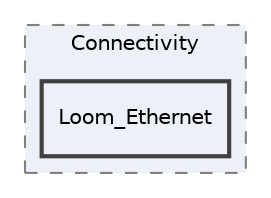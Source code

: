 digraph "src/Internet/Connectivity/Loom_Ethernet"
{
 // LATEX_PDF_SIZE
  edge [fontname="Helvetica",fontsize="10",labelfontname="Helvetica",labelfontsize="10"];
  node [fontname="Helvetica",fontsize="10",shape=record];
  compound=true
  subgraph clusterdir_2db53f29e3207fc442c88818d8da3de8 {
    graph [ bgcolor="#edf0f7", pencolor="grey50", style="filled,dashed,", label="Connectivity", fontname="Helvetica", fontsize="10", URL="dir_2db53f29e3207fc442c88818d8da3de8.html"]
  dir_919fbbc6d460e0f8b944249f7c2aced5 [shape=box, label="Loom_Ethernet", style="filled,bold,", fillcolor="#edf0f7", color="grey25", URL="dir_919fbbc6d460e0f8b944249f7c2aced5.html"];
  }
}
